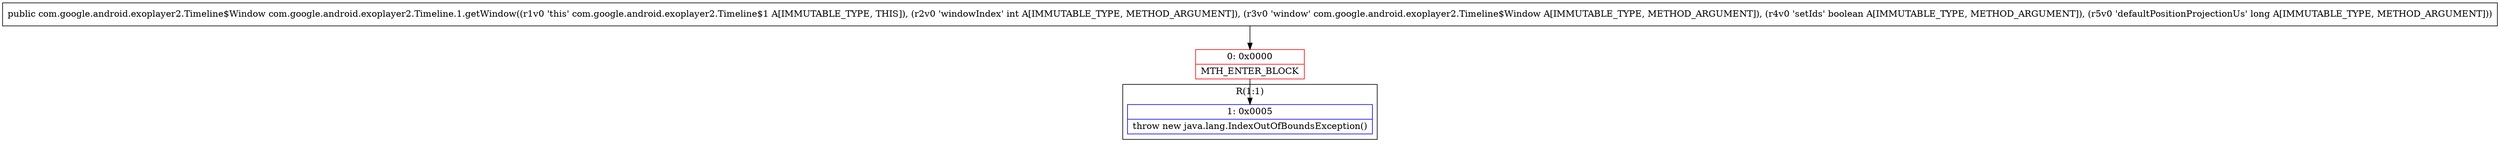 digraph "CFG forcom.google.android.exoplayer2.Timeline.1.getWindow(ILcom\/google\/android\/exoplayer2\/Timeline$Window;ZJ)Lcom\/google\/android\/exoplayer2\/Timeline$Window;" {
subgraph cluster_Region_170537896 {
label = "R(1:1)";
node [shape=record,color=blue];
Node_1 [shape=record,label="{1\:\ 0x0005|throw new java.lang.IndexOutOfBoundsException()\l}"];
}
Node_0 [shape=record,color=red,label="{0\:\ 0x0000|MTH_ENTER_BLOCK\l}"];
MethodNode[shape=record,label="{public com.google.android.exoplayer2.Timeline$Window com.google.android.exoplayer2.Timeline.1.getWindow((r1v0 'this' com.google.android.exoplayer2.Timeline$1 A[IMMUTABLE_TYPE, THIS]), (r2v0 'windowIndex' int A[IMMUTABLE_TYPE, METHOD_ARGUMENT]), (r3v0 'window' com.google.android.exoplayer2.Timeline$Window A[IMMUTABLE_TYPE, METHOD_ARGUMENT]), (r4v0 'setIds' boolean A[IMMUTABLE_TYPE, METHOD_ARGUMENT]), (r5v0 'defaultPositionProjectionUs' long A[IMMUTABLE_TYPE, METHOD_ARGUMENT])) }"];
MethodNode -> Node_0;
Node_0 -> Node_1;
}

